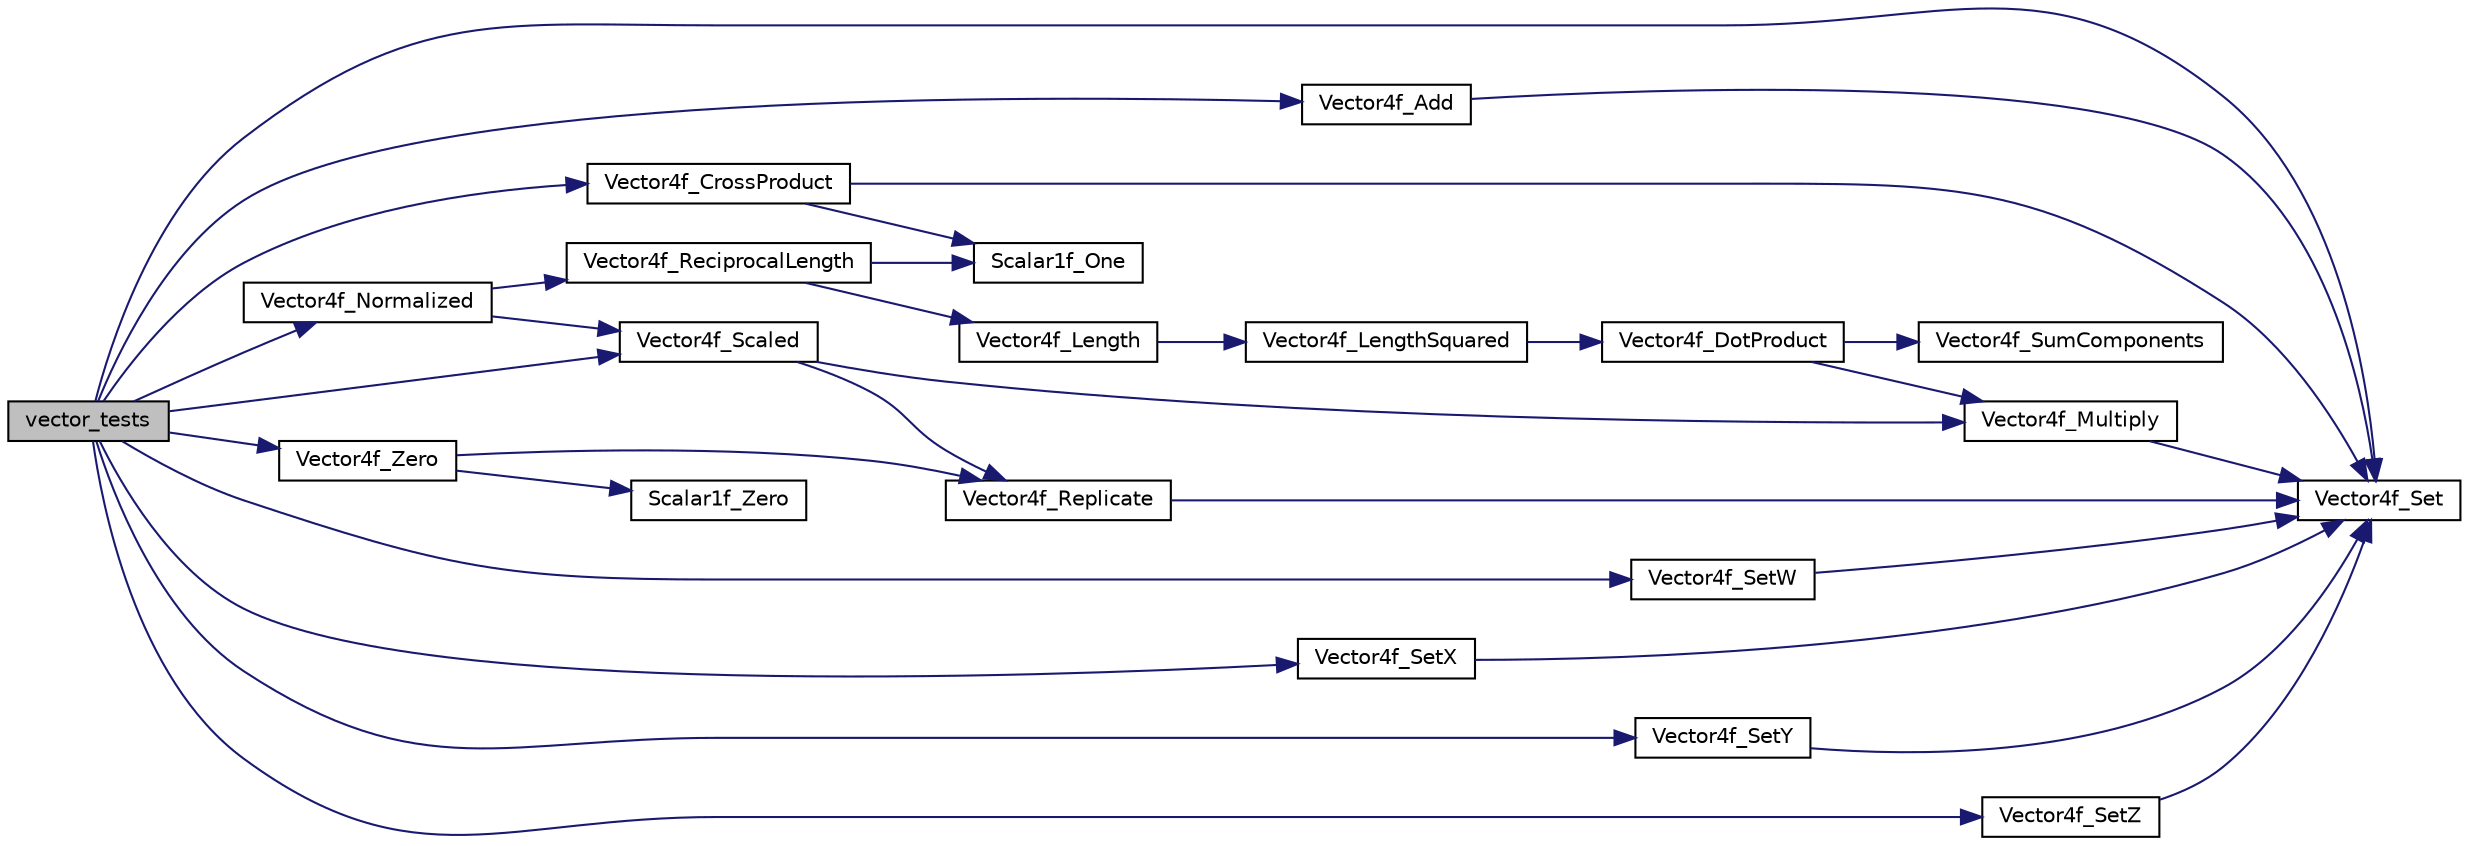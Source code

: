 digraph "vector_tests"
{
 // LATEX_PDF_SIZE
  edge [fontname="Helvetica",fontsize="10",labelfontname="Helvetica",labelfontsize="10"];
  node [fontname="Helvetica",fontsize="10",shape=record];
  rankdir="LR";
  Node1 [label="vector_tests",height=0.2,width=0.4,color="black", fillcolor="grey75", style="filled", fontcolor="black",tooltip=" "];
  Node1 -> Node2 [color="midnightblue",fontsize="10",style="solid",fontname="Helvetica"];
  Node2 [label="Vector4f_Add",height=0.2,width=0.4,color="black", fillcolor="white", style="filled",URL="$maths3d_8h.html#aac2d3408690942718b493a9d7f044aa3",tooltip=" "];
  Node2 -> Node3 [color="midnightblue",fontsize="10",style="solid",fontname="Helvetica"];
  Node3 [label="Vector4f_Set",height=0.2,width=0.4,color="black", fillcolor="white", style="filled",URL="$maths3d_8h.html#ae4a4af082482c7992d487d2f709a1d4b",tooltip=" "];
  Node1 -> Node4 [color="midnightblue",fontsize="10",style="solid",fontname="Helvetica"];
  Node4 [label="Vector4f_CrossProduct",height=0.2,width=0.4,color="black", fillcolor="white", style="filled",URL="$maths3d_8h.html#aea681748308bba9afb0ffdd613264f99",tooltip=" "];
  Node4 -> Node5 [color="midnightblue",fontsize="10",style="solid",fontname="Helvetica"];
  Node5 [label="Scalar1f_One",height=0.2,width=0.4,color="black", fillcolor="white", style="filled",URL="$maths3d_8h.html#a7d18c307128606532d069a5fc8e9effe",tooltip=" "];
  Node4 -> Node3 [color="midnightblue",fontsize="10",style="solid",fontname="Helvetica"];
  Node1 -> Node6 [color="midnightblue",fontsize="10",style="solid",fontname="Helvetica"];
  Node6 [label="Vector4f_Normalized",height=0.2,width=0.4,color="black", fillcolor="white", style="filled",URL="$maths3d_8h.html#ac8a62a63b780796489c14691caac5824",tooltip=" "];
  Node6 -> Node7 [color="midnightblue",fontsize="10",style="solid",fontname="Helvetica"];
  Node7 [label="Vector4f_ReciprocalLength",height=0.2,width=0.4,color="black", fillcolor="white", style="filled",URL="$maths3d_8h.html#add8a21f2e58d7d54153d07a551e2295a",tooltip=" "];
  Node7 -> Node5 [color="midnightblue",fontsize="10",style="solid",fontname="Helvetica"];
  Node7 -> Node8 [color="midnightblue",fontsize="10",style="solid",fontname="Helvetica"];
  Node8 [label="Vector4f_Length",height=0.2,width=0.4,color="black", fillcolor="white", style="filled",URL="$maths3d_8h.html#a4f551392427772319a2abb968295bad2",tooltip=" "];
  Node8 -> Node9 [color="midnightblue",fontsize="10",style="solid",fontname="Helvetica"];
  Node9 [label="Vector4f_LengthSquared",height=0.2,width=0.4,color="black", fillcolor="white", style="filled",URL="$maths3d_8h.html#a6a12894b1a4971a2291d506140394124",tooltip=" "];
  Node9 -> Node10 [color="midnightblue",fontsize="10",style="solid",fontname="Helvetica"];
  Node10 [label="Vector4f_DotProduct",height=0.2,width=0.4,color="black", fillcolor="white", style="filled",URL="$maths3d_8h.html#afa6fbd00f48007bc9ca8b9fad6911058",tooltip=" "];
  Node10 -> Node11 [color="midnightblue",fontsize="10",style="solid",fontname="Helvetica"];
  Node11 [label="Vector4f_Multiply",height=0.2,width=0.4,color="black", fillcolor="white", style="filled",URL="$maths3d_8h.html#a90265d9aa55b92df80e1ff0db7be136f",tooltip=" "];
  Node11 -> Node3 [color="midnightblue",fontsize="10",style="solid",fontname="Helvetica"];
  Node10 -> Node12 [color="midnightblue",fontsize="10",style="solid",fontname="Helvetica"];
  Node12 [label="Vector4f_SumComponents",height=0.2,width=0.4,color="black", fillcolor="white", style="filled",URL="$maths3d_8h.html#a670630003a2a62f351daa92d3e3a6d8f",tooltip=" "];
  Node6 -> Node13 [color="midnightblue",fontsize="10",style="solid",fontname="Helvetica"];
  Node13 [label="Vector4f_Scaled",height=0.2,width=0.4,color="black", fillcolor="white", style="filled",URL="$maths3d_8h.html#a6e31aefd604b0542109db392dbe9d4ed",tooltip=" "];
  Node13 -> Node11 [color="midnightblue",fontsize="10",style="solid",fontname="Helvetica"];
  Node13 -> Node14 [color="midnightblue",fontsize="10",style="solid",fontname="Helvetica"];
  Node14 [label="Vector4f_Replicate",height=0.2,width=0.4,color="black", fillcolor="white", style="filled",URL="$maths3d_8h.html#a6931631ee39dd7d2078a35562c6e3e98",tooltip=" "];
  Node14 -> Node3 [color="midnightblue",fontsize="10",style="solid",fontname="Helvetica"];
  Node1 -> Node13 [color="midnightblue",fontsize="10",style="solid",fontname="Helvetica"];
  Node1 -> Node3 [color="midnightblue",fontsize="10",style="solid",fontname="Helvetica"];
  Node1 -> Node15 [color="midnightblue",fontsize="10",style="solid",fontname="Helvetica"];
  Node15 [label="Vector4f_SetW",height=0.2,width=0.4,color="black", fillcolor="white", style="filled",URL="$maths3d_8h.html#a2e257e9a25dbf2a26be0ffdee03cb9d9",tooltip=" "];
  Node15 -> Node3 [color="midnightblue",fontsize="10",style="solid",fontname="Helvetica"];
  Node1 -> Node16 [color="midnightblue",fontsize="10",style="solid",fontname="Helvetica"];
  Node16 [label="Vector4f_SetX",height=0.2,width=0.4,color="black", fillcolor="white", style="filled",URL="$maths3d_8h.html#a5919d68dc856d05b663229a06d9cb307",tooltip=" "];
  Node16 -> Node3 [color="midnightblue",fontsize="10",style="solid",fontname="Helvetica"];
  Node1 -> Node17 [color="midnightblue",fontsize="10",style="solid",fontname="Helvetica"];
  Node17 [label="Vector4f_SetY",height=0.2,width=0.4,color="black", fillcolor="white", style="filled",URL="$maths3d_8h.html#affb9d0d47db26105ea3f139c56910ac9",tooltip=" "];
  Node17 -> Node3 [color="midnightblue",fontsize="10",style="solid",fontname="Helvetica"];
  Node1 -> Node18 [color="midnightblue",fontsize="10",style="solid",fontname="Helvetica"];
  Node18 [label="Vector4f_SetZ",height=0.2,width=0.4,color="black", fillcolor="white", style="filled",URL="$maths3d_8h.html#aafe26d688ec8f15c1cfbb8514508789f",tooltip=" "];
  Node18 -> Node3 [color="midnightblue",fontsize="10",style="solid",fontname="Helvetica"];
  Node1 -> Node19 [color="midnightblue",fontsize="10",style="solid",fontname="Helvetica"];
  Node19 [label="Vector4f_Zero",height=0.2,width=0.4,color="black", fillcolor="white", style="filled",URL="$maths3d_8h.html#a92d8749d3bc3bec741c75d5e722b8911",tooltip=" "];
  Node19 -> Node20 [color="midnightblue",fontsize="10",style="solid",fontname="Helvetica"];
  Node20 [label="Scalar1f_Zero",height=0.2,width=0.4,color="black", fillcolor="white", style="filled",URL="$maths3d_8h.html#a23076d13621d19b8faf6760896a64270",tooltip=" "];
  Node19 -> Node14 [color="midnightblue",fontsize="10",style="solid",fontname="Helvetica"];
}
